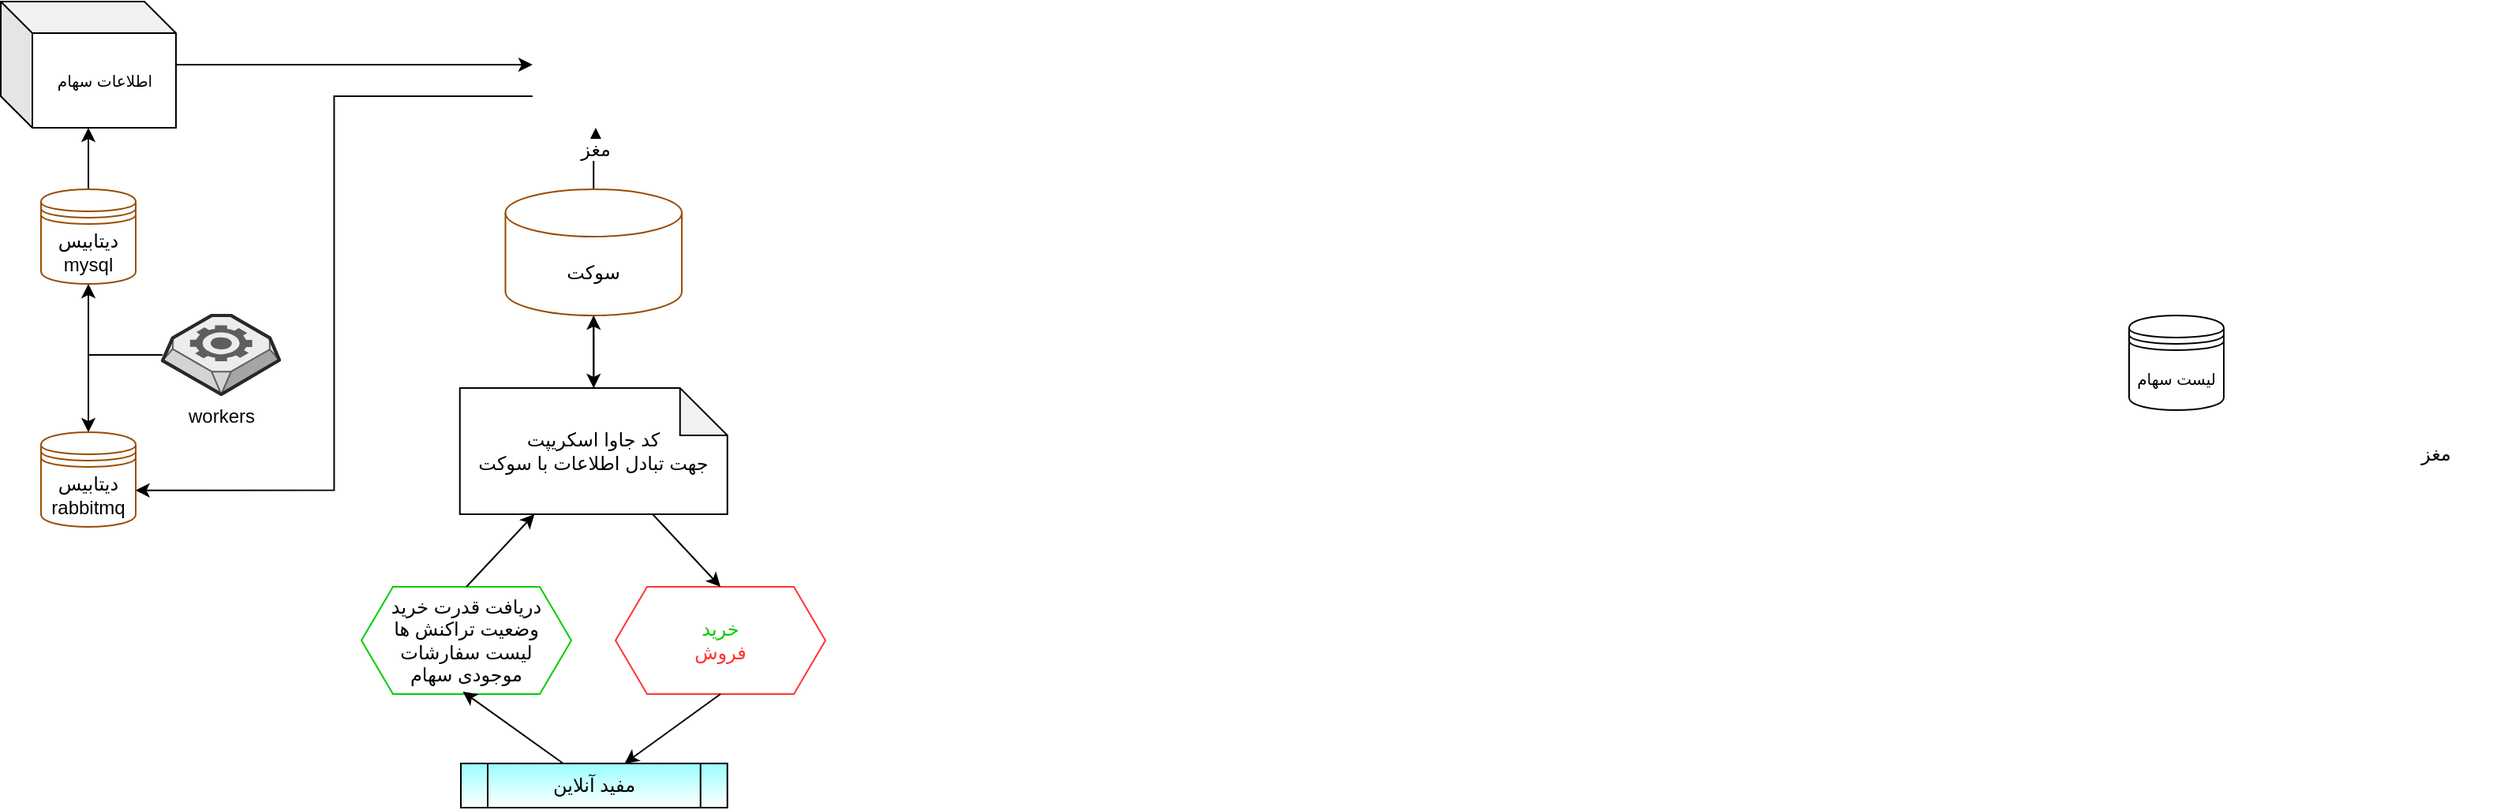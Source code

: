 <mxfile version="13.7.8" type="github">
  <diagram id="C5RBs43oDa-KdzZeNtuy" name="Page-1">
    <mxGraphModel dx="1185" dy="1024" grid="1" gridSize="7" guides="1" tooltips="1" connect="1" arrows="1" fold="1" page="0" pageScale="1" pageWidth="827" pageHeight="1169" math="0" shadow="0">
      <root>
        <mxCell id="WIyWlLk6GJQsqaUBKTNV-0" />
        <mxCell id="WIyWlLk6GJQsqaUBKTNV-1" parent="WIyWlLk6GJQsqaUBKTNV-0" />
        <mxCell id="WIyWlLk6GJQsqaUBKTNV-10" value="&lt;font color=&quot;#00cc00&quot;&gt;خرید&lt;br&gt;&lt;/font&gt;&lt;font color=&quot;#ff3333&quot;&gt;فروش&lt;/font&gt;" style="shape=hexagon;perimeter=hexagonPerimeter2;whiteSpace=wrap;html=1;fixedSize=1;shadow=0;fontFamily=Helvetica;fontSize=12;fontColor=#000000;align=center;strokeColor=#FF3333;strokeWidth=1;fillColor=#ffffff;" parent="WIyWlLk6GJQsqaUBKTNV-1" vertex="1">
          <mxGeometry x="630" y="364" width="133" height="68" as="geometry" />
        </mxCell>
        <mxCell id="WIyWlLk6GJQsqaUBKTNV-12" value="مفید آنلاین" style="shape=process;whiteSpace=wrap;html=1;backgroundOutline=1;shadow=0;fontFamily=Helvetica;fontSize=12;fontColor=#000000;align=center;strokeColor=#000000;strokeWidth=1;gradientColor=#ffffff;fillColor=#99FFFF;" parent="WIyWlLk6GJQsqaUBKTNV-1" vertex="1">
          <mxGeometry x="532" y="476" width="168.87" height="28" as="geometry" />
        </mxCell>
        <mxCell id="7pnY4UaTc7vciJoPrL99-0" value="دریافت قدرت خرید&lt;br&gt;وضعیت تراکنش ها&lt;br&gt;لیست سفارشات&lt;br&gt;موجودی سهام" style="shape=hexagon;perimeter=hexagonPerimeter2;whiteSpace=wrap;html=1;fixedSize=1;fontFamily=Helvetica;fontSize=12;fontColor=#000000;align=center;strokeColor=#00CC00;fillColor=#ffffff;" vertex="1" parent="WIyWlLk6GJQsqaUBKTNV-1">
          <mxGeometry x="469" y="364" width="133" height="68" as="geometry" />
        </mxCell>
        <mxCell id="7pnY4UaTc7vciJoPrL99-5" value="" style="endArrow=classic;html=1;exitX=0.5;exitY=1;exitDx=0;exitDy=0;" edge="1" parent="WIyWlLk6GJQsqaUBKTNV-1" source="WIyWlLk6GJQsqaUBKTNV-10" target="WIyWlLk6GJQsqaUBKTNV-12">
          <mxGeometry width="50" height="50" relative="1" as="geometry">
            <mxPoint x="693" y="476" as="sourcePoint" />
            <mxPoint x="757" y="448" as="targetPoint" />
          </mxGeometry>
        </mxCell>
        <mxCell id="7pnY4UaTc7vciJoPrL99-93" style="edgeStyle=orthogonalEdgeStyle;rounded=0;orthogonalLoop=1;jettySize=auto;html=1;entryX=0.5;entryY=1;entryDx=0;entryDy=0;entryPerimeter=0;fontSize=21;" edge="1" parent="WIyWlLk6GJQsqaUBKTNV-1" source="7pnY4UaTc7vciJoPrL99-7" target="7pnY4UaTc7vciJoPrL99-13">
          <mxGeometry relative="1" as="geometry" />
        </mxCell>
        <mxCell id="7pnY4UaTc7vciJoPrL99-7" value="کد جاوا اسکریپت&lt;br&gt;جهت تبادل اطلاعات با سوکت" style="shape=note;whiteSpace=wrap;html=1;backgroundOutline=1;darkOpacity=0.05;fontFamily=Helvetica;fontSize=12;fontColor=#000000;align=center;strokeColor=#000000;fillColor=#ffffff;" vertex="1" parent="WIyWlLk6GJQsqaUBKTNV-1">
          <mxGeometry x="531.37" y="238" width="169.5" height="80" as="geometry" />
        </mxCell>
        <mxCell id="7pnY4UaTc7vciJoPrL99-9" value="" style="endArrow=classic;html=1;exitX=0.5;exitY=0;exitDx=0;exitDy=0;" edge="1" parent="WIyWlLk6GJQsqaUBKTNV-1" source="7pnY4UaTc7vciJoPrL99-0" target="7pnY4UaTc7vciJoPrL99-7">
          <mxGeometry width="50" height="50" relative="1" as="geometry">
            <mxPoint x="707" y="421" as="sourcePoint" />
            <mxPoint x="757" y="371" as="targetPoint" />
          </mxGeometry>
        </mxCell>
        <mxCell id="7pnY4UaTc7vciJoPrL99-11" value="" style="endArrow=classic;html=1;entryX=0.5;entryY=0;entryDx=0;entryDy=0;" edge="1" parent="WIyWlLk6GJQsqaUBKTNV-1" source="7pnY4UaTc7vciJoPrL99-7" target="WIyWlLk6GJQsqaUBKTNV-10">
          <mxGeometry width="50" height="50" relative="1" as="geometry">
            <mxPoint x="707" y="421" as="sourcePoint" />
            <mxPoint x="757" y="371" as="targetPoint" />
          </mxGeometry>
        </mxCell>
        <mxCell id="7pnY4UaTc7vciJoPrL99-12" value="" style="endArrow=classic;html=1;entryX=0.483;entryY=0.978;entryDx=0;entryDy=0;entryPerimeter=0;" edge="1" parent="WIyWlLk6GJQsqaUBKTNV-1" source="WIyWlLk6GJQsqaUBKTNV-12" target="7pnY4UaTc7vciJoPrL99-0">
          <mxGeometry width="50" height="50" relative="1" as="geometry">
            <mxPoint x="707" y="421" as="sourcePoint" />
            <mxPoint x="757" y="371" as="targetPoint" />
          </mxGeometry>
        </mxCell>
        <mxCell id="7pnY4UaTc7vciJoPrL99-29" style="edgeStyle=orthogonalEdgeStyle;rounded=0;orthogonalLoop=1;jettySize=auto;html=1;entryX=0.5;entryY=1;entryDx=0;entryDy=0;" edge="1" parent="WIyWlLk6GJQsqaUBKTNV-1" source="7pnY4UaTc7vciJoPrL99-13" target="7pnY4UaTc7vciJoPrL99-22">
          <mxGeometry relative="1" as="geometry" />
        </mxCell>
        <mxCell id="7pnY4UaTc7vciJoPrL99-92" value="" style="edgeStyle=orthogonalEdgeStyle;rounded=0;orthogonalLoop=1;jettySize=auto;html=1;fontSize=21;" edge="1" parent="WIyWlLk6GJQsqaUBKTNV-1" source="7pnY4UaTc7vciJoPrL99-13" target="7pnY4UaTc7vciJoPrL99-7">
          <mxGeometry relative="1" as="geometry" />
        </mxCell>
        <mxCell id="7pnY4UaTc7vciJoPrL99-13" value="سوکت" style="shape=cylinder3;whiteSpace=wrap;html=1;boundedLbl=1;backgroundOutline=1;size=15;fontFamily=Helvetica;fontSize=12;fontColor=#000000;align=center;strokeColor=#994C00;fillColor=#ffffff;" vertex="1" parent="WIyWlLk6GJQsqaUBKTNV-1">
          <mxGeometry x="560.24" y="112" width="111.75" height="80" as="geometry" />
        </mxCell>
        <mxCell id="7pnY4UaTc7vciJoPrL99-97" style="edgeStyle=orthogonalEdgeStyle;rounded=0;orthogonalLoop=1;jettySize=auto;html=1;exitX=0;exitY=0.75;exitDx=0;exitDy=0;entryX=0.997;entryY=0.614;entryDx=0;entryDy=0;entryPerimeter=0;fontSize=10;" edge="1" parent="WIyWlLk6GJQsqaUBKTNV-1" source="7pnY4UaTc7vciJoPrL99-22" target="7pnY4UaTc7vciJoPrL99-40">
          <mxGeometry relative="1" as="geometry" />
        </mxCell>
        <mxCell id="7pnY4UaTc7vciJoPrL99-22" value="مغز" style="shape=image;html=1;verticalAlign=top;verticalLabelPosition=bottom;labelBackgroundColor=#ffffff;imageAspect=0;aspect=fixed;image=https://cdn2.iconfinder.com/data/icons/artificial-intelligence-6/64/ArtificialIntelligence22-128.png;fontFamily=Helvetica;fontSize=12;fontColor=#000000;align=center;strokeColor=#994C00;fillColor=#FFFFFF;gradientColor=#ffffff;" vertex="1" parent="WIyWlLk6GJQsqaUBKTNV-1">
          <mxGeometry x="577.44" y="-7" width="80" height="80" as="geometry" />
        </mxCell>
        <mxCell id="7pnY4UaTc7vciJoPrL99-85" style="edgeStyle=orthogonalEdgeStyle;rounded=0;orthogonalLoop=1;jettySize=auto;html=1;fontSize=21;" edge="1" parent="WIyWlLk6GJQsqaUBKTNV-1" source="7pnY4UaTc7vciJoPrL99-39" target="7pnY4UaTc7vciJoPrL99-40">
          <mxGeometry relative="1" as="geometry" />
        </mxCell>
        <mxCell id="7pnY4UaTc7vciJoPrL99-87" style="edgeStyle=orthogonalEdgeStyle;rounded=0;orthogonalLoop=1;jettySize=auto;html=1;fontSize=21;" edge="1" parent="WIyWlLk6GJQsqaUBKTNV-1" source="7pnY4UaTc7vciJoPrL99-39" target="7pnY4UaTc7vciJoPrL99-83">
          <mxGeometry relative="1" as="geometry" />
        </mxCell>
        <mxCell id="7pnY4UaTc7vciJoPrL99-39" value="workers" style="verticalLabelPosition=bottom;html=1;verticalAlign=top;strokeWidth=1;align=center;outlineConnect=0;dashed=0;outlineConnect=0;shape=mxgraph.aws3d.worker;fillColor=#ECECEC;strokeColor=#5E5E5E;aspect=fixed;" vertex="1" parent="WIyWlLk6GJQsqaUBKTNV-1">
          <mxGeometry x="343" y="192" width="74" height="50" as="geometry" />
        </mxCell>
        <mxCell id="7pnY4UaTc7vciJoPrL99-40" value="دیتابیس&lt;br&gt;rabbitmq" style="shape=datastore;whiteSpace=wrap;html=1;strokeColor=#994C00;fillColor=#FFFFFF;gradientColor=#ffffff;" vertex="1" parent="WIyWlLk6GJQsqaUBKTNV-1">
          <mxGeometry x="266" y="266" width="60" height="60" as="geometry" />
        </mxCell>
        <mxCell id="7pnY4UaTc7vciJoPrL99-86" style="edgeStyle=orthogonalEdgeStyle;rounded=0;orthogonalLoop=1;jettySize=auto;html=1;entryX=0;entryY=0.5;entryDx=0;entryDy=0;fontSize=21;" edge="1" parent="WIyWlLk6GJQsqaUBKTNV-1" source="7pnY4UaTc7vciJoPrL99-82" target="7pnY4UaTc7vciJoPrL99-22">
          <mxGeometry relative="1" as="geometry" />
        </mxCell>
        <mxCell id="7pnY4UaTc7vciJoPrL99-82" value="اطلاعات سهام" style="shape=cube;whiteSpace=wrap;html=1;boundedLbl=1;backgroundOutline=1;darkOpacity=0.05;darkOpacity2=0.1;strokeColor=#000000;fillColor=none;gradientColor=#ffffff;fontSize=10;" vertex="1" parent="WIyWlLk6GJQsqaUBKTNV-1">
          <mxGeometry x="240.5" y="-7" width="111" height="80" as="geometry" />
        </mxCell>
        <mxCell id="7pnY4UaTc7vciJoPrL99-90" value="" style="edgeStyle=orthogonalEdgeStyle;rounded=0;orthogonalLoop=1;jettySize=auto;html=1;fontSize=21;" edge="1" parent="WIyWlLk6GJQsqaUBKTNV-1" source="7pnY4UaTc7vciJoPrL99-83" target="7pnY4UaTc7vciJoPrL99-82">
          <mxGeometry relative="1" as="geometry" />
        </mxCell>
        <mxCell id="7pnY4UaTc7vciJoPrL99-83" value="دیتابیس&lt;br&gt;mysql" style="shape=datastore;whiteSpace=wrap;html=1;strokeColor=#994C00;fillColor=#FFFFFF;gradientColor=#ffffff;" vertex="1" parent="WIyWlLk6GJQsqaUBKTNV-1">
          <mxGeometry x="266" y="112" width="60" height="60" as="geometry" />
        </mxCell>
        <mxCell id="7pnY4UaTc7vciJoPrL99-98" value="مغز" style="shape=image;html=1;verticalAlign=top;verticalLabelPosition=bottom;labelBackgroundColor=#ffffff;imageAspect=0;aspect=fixed;image=https://cdn2.iconfinder.com/data/icons/artificial-intelligence-6/64/ArtificialIntelligence22-128.png;fontFamily=Helvetica;fontSize=12;fontColor=#000000;align=center;strokeColor=#994C00;fillColor=#FFFFFF;gradientColor=#ffffff;" vertex="1" parent="WIyWlLk6GJQsqaUBKTNV-1">
          <mxGeometry x="1743" y="186" width="80" height="80" as="geometry" />
        </mxCell>
        <mxCell id="7pnY4UaTc7vciJoPrL99-99" value="لیست سهام" style="shape=datastore;whiteSpace=wrap;html=1;strokeColor=#000000;fillColor=none;gradientColor=#ffffff;fontSize=10;" vertex="1" parent="WIyWlLk6GJQsqaUBKTNV-1">
          <mxGeometry x="1589" y="192" width="60" height="60" as="geometry" />
        </mxCell>
      </root>
    </mxGraphModel>
  </diagram>
</mxfile>
